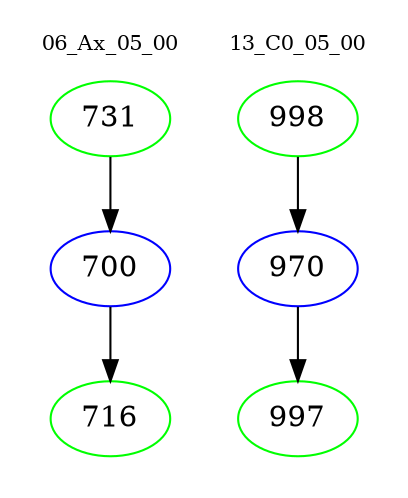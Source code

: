 digraph{
subgraph cluster_0 {
color = white
label = "06_Ax_05_00";
fontsize=10;
T0_731 [label="731", color="green"]
T0_731 -> T0_700 [color="black"]
T0_700 [label="700", color="blue"]
T0_700 -> T0_716 [color="black"]
T0_716 [label="716", color="green"]
}
subgraph cluster_1 {
color = white
label = "13_C0_05_00";
fontsize=10;
T1_998 [label="998", color="green"]
T1_998 -> T1_970 [color="black"]
T1_970 [label="970", color="blue"]
T1_970 -> T1_997 [color="black"]
T1_997 [label="997", color="green"]
}
}
